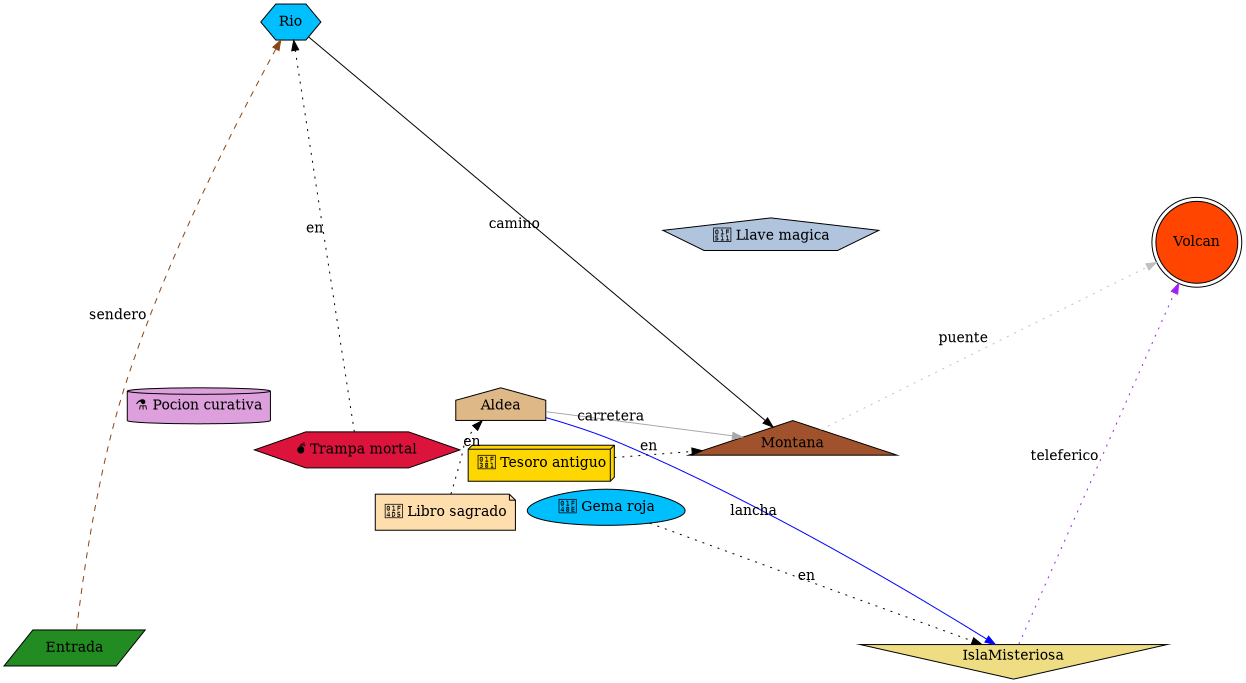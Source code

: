 digraph "Otro mundo" {
    layout=neato;
    overlap=false;
    splines=true;
    size="8.3 ,8.3";
    dpi=180;
    node [style=filled];
    node [style=filled];
    "Entrada" [shape=parallelogram, fillcolor=forestgreen, pos="0,0!"];
    "Rio" [shape=hexagon, fillcolor=deepskyblue, pos="100,300!"];
    "Montana" [shape=triangle, fillcolor=sienna, pos="300,100!"];
    "Volcan" [shape=doublecircle, fillcolor=orangered, pos="500,200!"];
    "Aldea" [shape=house, fillcolor=burlywood, pos="200,100!"];
    "IslaMisteriosa" [shape=invtriangle, fillcolor=lightgoldenrod, pos="400,0!"];
    "Entrada" -> "Rio" [label="sendero", style=dashed, color=saddlebrown];
    "Rio" -> "Montana" [label="camino", style=solid, color=black];
    "Montana" -> "Volcan" [label="puente", style=dotted, color=gray];
    "Aldea" -> "Montana" [label="carretera", style=solid, color=darkgray];
    "Aldea" -> "IslaMisteriosa" [label="lancha", style=solid, color=blue];
    "IslaMisteriosa" -> "Volcan" [label="teleferico", style=dotted, color=purple];
    "obj_🎁_Tesoro_antiguo" [label="🎁 Tesoro antiguo", shape=box3d, fillcolor=gold];
    "obj_🎁_Tesoro_antiguo" -> "Montana" [label="en", style=dotted];
    "obj_🔑_Llave_magica" [label="🔑 Llave magica", shape=pentagon, fillcolor=lightsteelblue, pos="300,200!", style=filled];
    "obj_📕_Libro_sagrado" [label="📕 Libro sagrado", shape=note, fillcolor=navajowhite];
    "obj_📕_Libro_sagrado" -> "Aldea" [label="en", style=dotted];
    "obj_💣_Trampa_mortal" [label="💣 Trampa mortal", shape=hexagon, fillcolor=crimson];
    "obj_💣_Trampa_mortal" -> "Rio" [label="en", style=dotted];
    "obj_⚗️_Pocion_curativa" [label="⚗️ Pocion curativa", shape=cylinder, fillcolor=plum, pos="100,100!", style=filled];
    "obj_💎_Gema_roja" [label="💎 Gema roja", shape=egg, fillcolor=deepskyblue];
    "obj_💎_Gema_roja" -> "IslaMisteriosa" [label="en", style=dotted];
}
